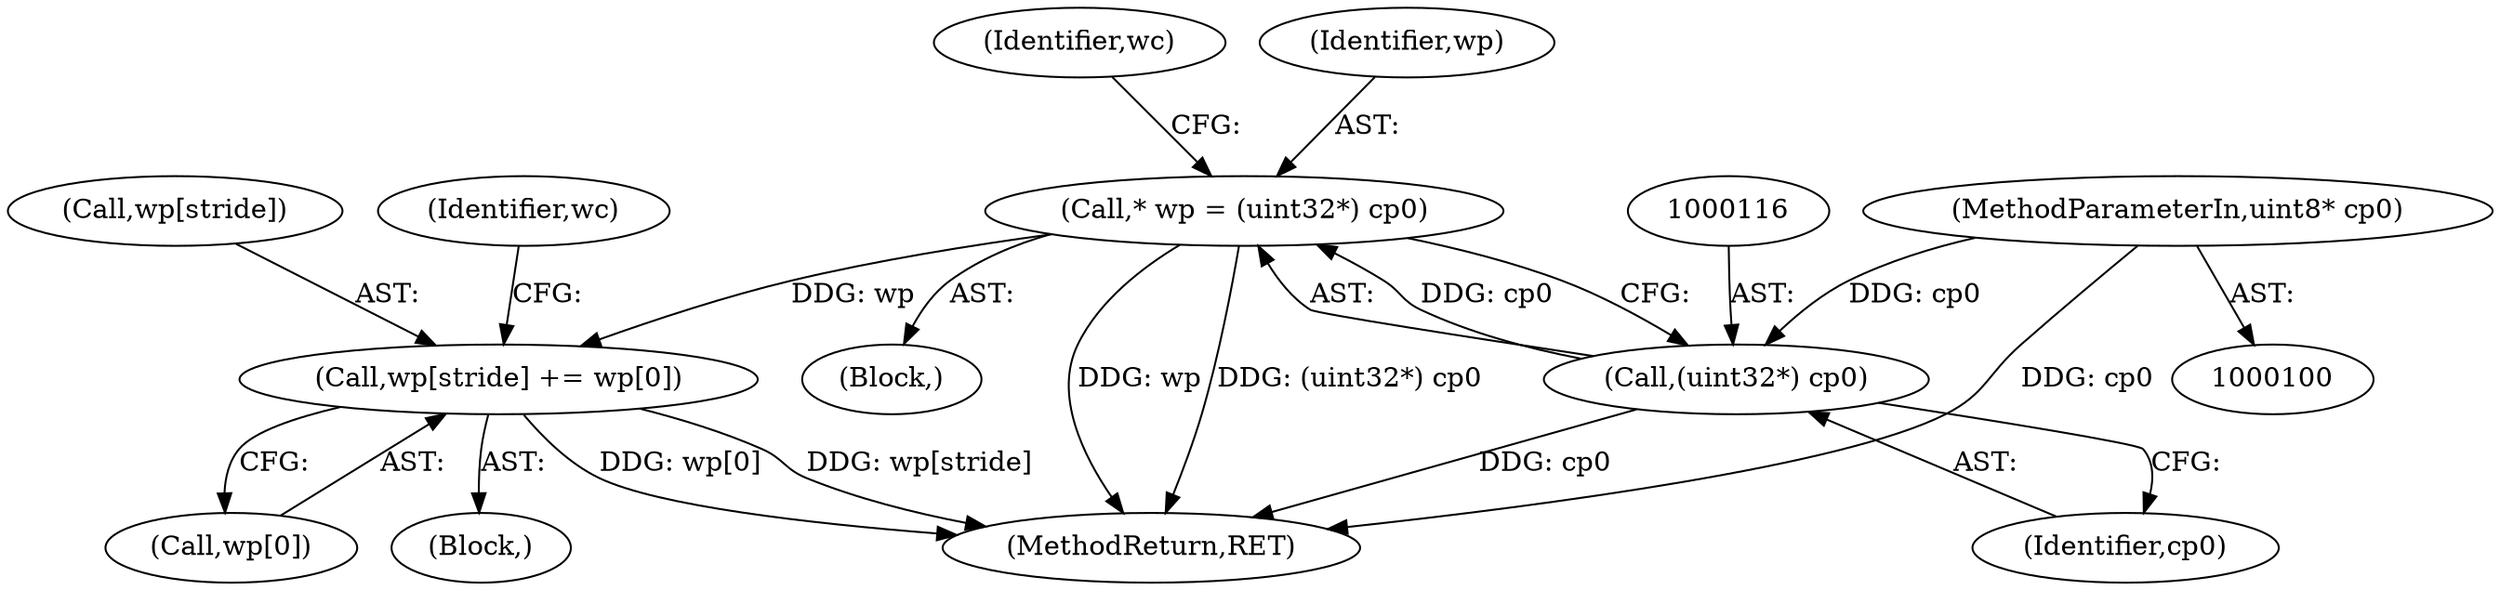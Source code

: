 digraph "0_libtiff_3ca657a8793dd011bf869695d72ad31c779c3cc1_6@array" {
"1000144" [label="(Call,wp[stride] += wp[0])"];
"1000113" [label="(Call,* wp = (uint32*) cp0)"];
"1000115" [label="(Call,(uint32*) cp0)"];
"1000102" [label="(MethodParameterIn,uint8* cp0)"];
"1000120" [label="(Identifier,wc)"];
"1000152" [label="(Identifier,wc)"];
"1000115" [label="(Call,(uint32*) cp0)"];
"1000144" [label="(Call,wp[stride] += wp[0])"];
"1000142" [label="(Block,)"];
"1000148" [label="(Call,wp[0])"];
"1000117" [label="(Identifier,cp0)"];
"1000102" [label="(MethodParameterIn,uint8* cp0)"];
"1000113" [label="(Call,* wp = (uint32*) cp0)"];
"1000104" [label="(Block,)"];
"1000145" [label="(Call,wp[stride])"];
"1000114" [label="(Identifier,wp)"];
"1000157" [label="(MethodReturn,RET)"];
"1000144" -> "1000142"  [label="AST: "];
"1000144" -> "1000148"  [label="CFG: "];
"1000145" -> "1000144"  [label="AST: "];
"1000148" -> "1000144"  [label="AST: "];
"1000152" -> "1000144"  [label="CFG: "];
"1000144" -> "1000157"  [label="DDG: wp[0]"];
"1000144" -> "1000157"  [label="DDG: wp[stride]"];
"1000113" -> "1000144"  [label="DDG: wp"];
"1000113" -> "1000104"  [label="AST: "];
"1000113" -> "1000115"  [label="CFG: "];
"1000114" -> "1000113"  [label="AST: "];
"1000115" -> "1000113"  [label="AST: "];
"1000120" -> "1000113"  [label="CFG: "];
"1000113" -> "1000157"  [label="DDG: wp"];
"1000113" -> "1000157"  [label="DDG: (uint32*) cp0"];
"1000115" -> "1000113"  [label="DDG: cp0"];
"1000115" -> "1000117"  [label="CFG: "];
"1000116" -> "1000115"  [label="AST: "];
"1000117" -> "1000115"  [label="AST: "];
"1000115" -> "1000157"  [label="DDG: cp0"];
"1000102" -> "1000115"  [label="DDG: cp0"];
"1000102" -> "1000100"  [label="AST: "];
"1000102" -> "1000157"  [label="DDG: cp0"];
}
